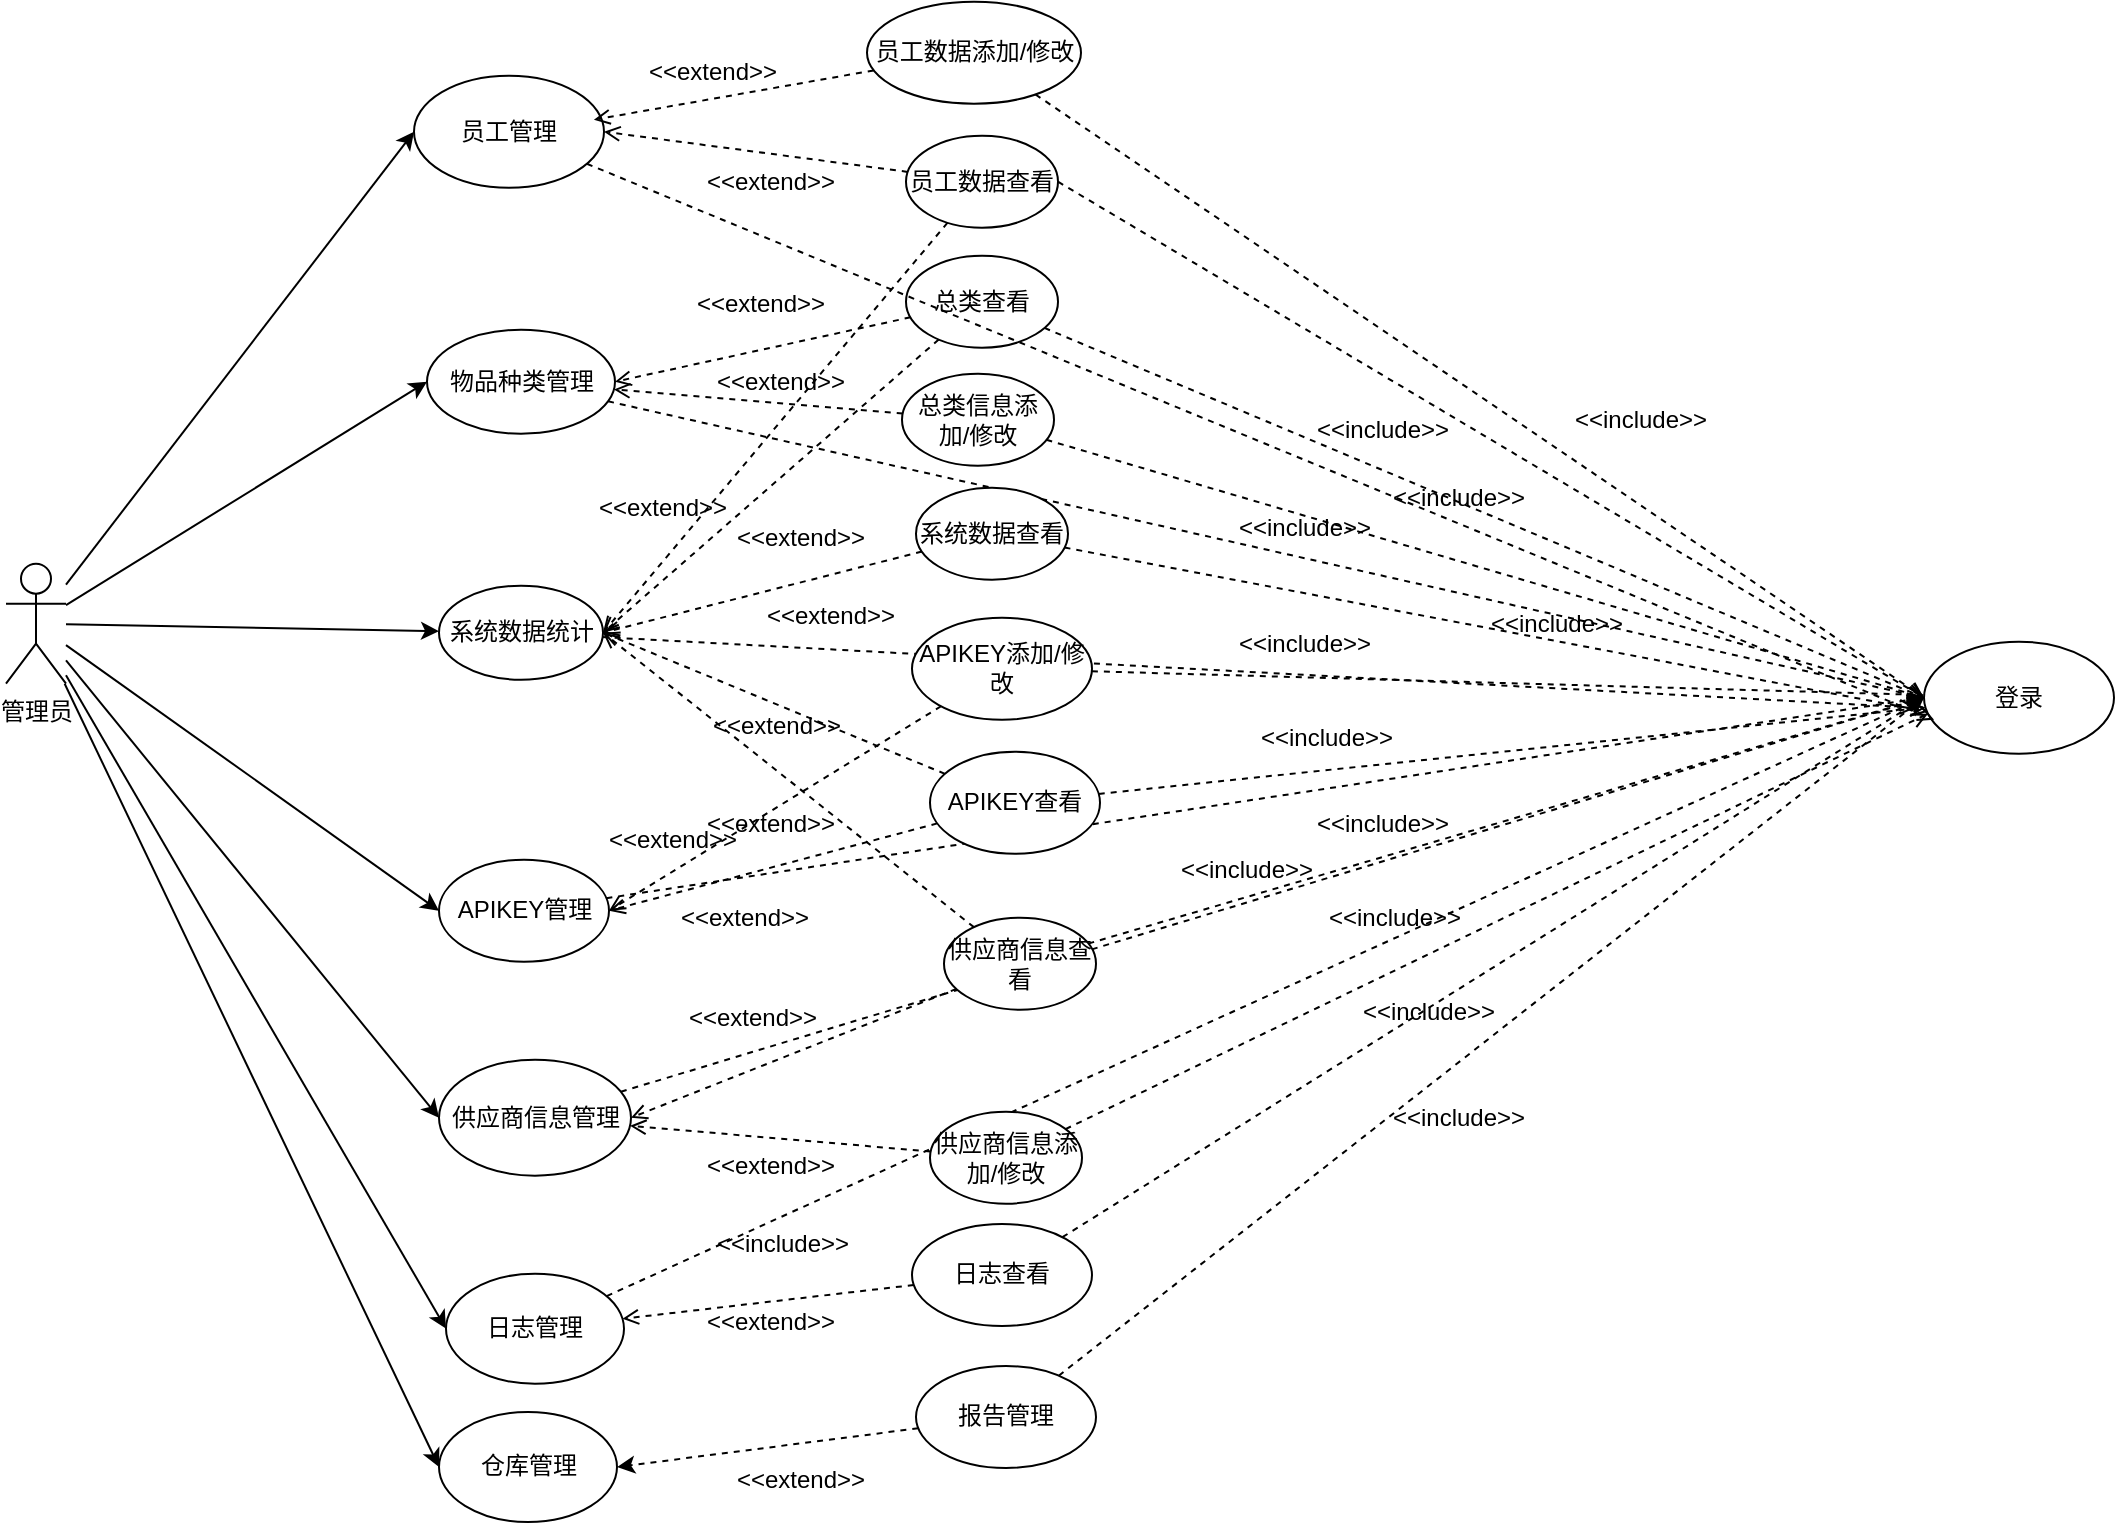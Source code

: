 <mxfile version="26.1.3">
  <diagram name="第 1 页" id="WtR9e3HdYUOJ1lMreugZ">
    <mxGraphModel dx="1442" dy="173" grid="0" gridSize="10" guides="1" tooltips="1" connect="1" arrows="1" fold="1" page="0" pageScale="1" pageWidth="827" pageHeight="1169" math="0" shadow="0">
      <root>
        <mxCell id="0" />
        <mxCell id="1" parent="0" />
        <mxCell id="2O5yJ_gwNrAF0E22G5KV-1" style="rounded=0;orthogonalLoop=1;jettySize=auto;html=1;entryX=0;entryY=0.5;entryDx=0;entryDy=0;" parent="1" source="2O5yJ_gwNrAF0E22G5KV-7" target="2O5yJ_gwNrAF0E22G5KV-8" edge="1">
          <mxGeometry relative="1" as="geometry" />
        </mxCell>
        <mxCell id="2O5yJ_gwNrAF0E22G5KV-2" style="rounded=0;orthogonalLoop=1;jettySize=auto;html=1;entryX=0;entryY=0.5;entryDx=0;entryDy=0;" parent="1" source="2O5yJ_gwNrAF0E22G5KV-7" target="2O5yJ_gwNrAF0E22G5KV-10" edge="1">
          <mxGeometry relative="1" as="geometry" />
        </mxCell>
        <mxCell id="2O5yJ_gwNrAF0E22G5KV-3" style="rounded=0;orthogonalLoop=1;jettySize=auto;html=1;" parent="1" source="2O5yJ_gwNrAF0E22G5KV-7" target="2O5yJ_gwNrAF0E22G5KV-16" edge="1">
          <mxGeometry relative="1" as="geometry" />
        </mxCell>
        <mxCell id="2O5yJ_gwNrAF0E22G5KV-4" style="rounded=0;orthogonalLoop=1;jettySize=auto;html=1;entryX=0;entryY=0.5;entryDx=0;entryDy=0;" parent="1" source="2O5yJ_gwNrAF0E22G5KV-7" target="2O5yJ_gwNrAF0E22G5KV-14" edge="1">
          <mxGeometry relative="1" as="geometry" />
        </mxCell>
        <mxCell id="2O5yJ_gwNrAF0E22G5KV-5" style="rounded=0;orthogonalLoop=1;jettySize=auto;html=1;entryX=0;entryY=0.5;entryDx=0;entryDy=0;" parent="1" source="2O5yJ_gwNrAF0E22G5KV-7" target="2O5yJ_gwNrAF0E22G5KV-12" edge="1">
          <mxGeometry relative="1" as="geometry" />
        </mxCell>
        <mxCell id="2O5yJ_gwNrAF0E22G5KV-6" style="rounded=0;orthogonalLoop=1;jettySize=auto;html=1;entryX=0;entryY=0.5;entryDx=0;entryDy=0;" parent="1" source="2O5yJ_gwNrAF0E22G5KV-7" target="2O5yJ_gwNrAF0E22G5KV-18" edge="1">
          <mxGeometry relative="1" as="geometry" />
        </mxCell>
        <mxCell id="M3r2F2XfNhi3SKQfJ6lG-3" style="rounded=0;orthogonalLoop=1;jettySize=auto;html=1;entryX=0;entryY=0.5;entryDx=0;entryDy=0;" edge="1" parent="1" source="2O5yJ_gwNrAF0E22G5KV-7" target="M3r2F2XfNhi3SKQfJ6lG-2">
          <mxGeometry relative="1" as="geometry" />
        </mxCell>
        <mxCell id="2O5yJ_gwNrAF0E22G5KV-7" value="管理员" style="shape=umlActor;verticalLabelPosition=bottom;verticalAlign=top;html=1;outlineConnect=0;" parent="1" vertex="1">
          <mxGeometry x="-269" y="976.857" width="30" height="60" as="geometry" />
        </mxCell>
        <mxCell id="2O5yJ_gwNrAF0E22G5KV-8" value="员工管理" style="ellipse;whiteSpace=wrap;html=1;" parent="1" vertex="1">
          <mxGeometry x="-65" y="732.857" width="95" height="56" as="geometry" />
        </mxCell>
        <mxCell id="2O5yJ_gwNrAF0E22G5KV-9" style="rounded=0;orthogonalLoop=1;jettySize=auto;html=1;entryX=0;entryY=0.5;entryDx=0;entryDy=0;dashed=1;endArrow=open;endFill=0;" parent="1" source="2O5yJ_gwNrAF0E22G5KV-10" target="2O5yJ_gwNrAF0E22G5KV-65" edge="1">
          <mxGeometry relative="1" as="geometry" />
        </mxCell>
        <mxCell id="2O5yJ_gwNrAF0E22G5KV-10" value="物品种类管理" style="ellipse;whiteSpace=wrap;html=1;" parent="1" vertex="1">
          <mxGeometry x="-58.5" y="859.857" width="94" height="52" as="geometry" />
        </mxCell>
        <mxCell id="2O5yJ_gwNrAF0E22G5KV-11" style="rounded=0;orthogonalLoop=1;jettySize=auto;html=1;entryX=0;entryY=0.5;entryDx=0;entryDy=0;dashed=1;endArrow=open;endFill=0;" parent="1" source="2O5yJ_gwNrAF0E22G5KV-12" target="2O5yJ_gwNrAF0E22G5KV-65" edge="1">
          <mxGeometry relative="1" as="geometry" />
        </mxCell>
        <mxCell id="2O5yJ_gwNrAF0E22G5KV-12" value="供应商信息管理" style="ellipse;whiteSpace=wrap;html=1;" parent="1" vertex="1">
          <mxGeometry x="-52.5" y="1224.857" width="96" height="58" as="geometry" />
        </mxCell>
        <mxCell id="2O5yJ_gwNrAF0E22G5KV-13" style="rounded=0;orthogonalLoop=1;jettySize=auto;html=1;entryX=0;entryY=0.5;entryDx=0;entryDy=0;dashed=1;endArrow=open;endFill=0;" parent="1" source="2O5yJ_gwNrAF0E22G5KV-14" target="2O5yJ_gwNrAF0E22G5KV-65" edge="1">
          <mxGeometry relative="1" as="geometry" />
        </mxCell>
        <mxCell id="2O5yJ_gwNrAF0E22G5KV-14" value="APIKEY管理" style="ellipse;whiteSpace=wrap;html=1;" parent="1" vertex="1">
          <mxGeometry x="-52.5" y="1124.857" width="85" height="51" as="geometry" />
        </mxCell>
        <mxCell id="2O5yJ_gwNrAF0E22G5KV-15" style="rounded=0;orthogonalLoop=1;jettySize=auto;html=1;dashed=1;endArrow=open;endFill=0;" parent="1" source="2O5yJ_gwNrAF0E22G5KV-16" edge="1">
          <mxGeometry relative="1" as="geometry">
            <mxPoint x="686" y="1048.857" as="targetPoint" />
          </mxGeometry>
        </mxCell>
        <mxCell id="2O5yJ_gwNrAF0E22G5KV-16" value="系统数据统计" style="ellipse;whiteSpace=wrap;html=1;" parent="1" vertex="1">
          <mxGeometry x="-52.5" y="987.857" width="82" height="47" as="geometry" />
        </mxCell>
        <mxCell id="2O5yJ_gwNrAF0E22G5KV-17" style="rounded=0;orthogonalLoop=1;jettySize=auto;html=1;entryX=0;entryY=0.5;entryDx=0;entryDy=0;dashed=1;endArrow=open;endFill=0;" parent="1" source="2O5yJ_gwNrAF0E22G5KV-18" target="2O5yJ_gwNrAF0E22G5KV-65" edge="1">
          <mxGeometry relative="1" as="geometry" />
        </mxCell>
        <mxCell id="2O5yJ_gwNrAF0E22G5KV-18" value="日志管理" style="ellipse;whiteSpace=wrap;html=1;" parent="1" vertex="1">
          <mxGeometry x="-49" y="1331.857" width="89" height="55" as="geometry" />
        </mxCell>
        <mxCell id="2O5yJ_gwNrAF0E22G5KV-19" style="rounded=0;orthogonalLoop=1;jettySize=auto;html=1;entryX=1;entryY=0.5;entryDx=0;entryDy=0;dashed=1;strokeColor=default;endArrow=open;endFill=0;" parent="1" source="2O5yJ_gwNrAF0E22G5KV-22" target="2O5yJ_gwNrAF0E22G5KV-16" edge="1">
          <mxGeometry relative="1" as="geometry" />
        </mxCell>
        <mxCell id="2O5yJ_gwNrAF0E22G5KV-20" style="rounded=0;orthogonalLoop=1;jettySize=auto;html=1;entryX=1;entryY=0.5;entryDx=0;entryDy=0;dashed=1;endArrow=open;endFill=0;" parent="1" source="2O5yJ_gwNrAF0E22G5KV-22" target="2O5yJ_gwNrAF0E22G5KV-8" edge="1">
          <mxGeometry relative="1" as="geometry" />
        </mxCell>
        <mxCell id="2O5yJ_gwNrAF0E22G5KV-21" style="rounded=0;orthogonalLoop=1;jettySize=auto;html=1;entryX=0;entryY=0.5;entryDx=0;entryDy=0;dashed=1;endArrow=open;endFill=0;exitX=1;exitY=0.5;exitDx=0;exitDy=0;" parent="1" source="2O5yJ_gwNrAF0E22G5KV-22" target="2O5yJ_gwNrAF0E22G5KV-65" edge="1">
          <mxGeometry relative="1" as="geometry" />
        </mxCell>
        <mxCell id="2O5yJ_gwNrAF0E22G5KV-22" value="员工数据查看" style="ellipse;whiteSpace=wrap;html=1;" parent="1" vertex="1">
          <mxGeometry x="181" y="762.857" width="76" height="46" as="geometry" />
        </mxCell>
        <mxCell id="2O5yJ_gwNrAF0E22G5KV-23" style="rounded=0;orthogonalLoop=1;jettySize=auto;html=1;entryX=0;entryY=0.5;entryDx=0;entryDy=0;dashed=1;endArrow=open;endFill=0;" parent="1" source="2O5yJ_gwNrAF0E22G5KV-24" target="2O5yJ_gwNrAF0E22G5KV-65" edge="1">
          <mxGeometry relative="1" as="geometry" />
        </mxCell>
        <mxCell id="2O5yJ_gwNrAF0E22G5KV-24" value="员工数据添加/修改" style="ellipse;whiteSpace=wrap;html=1;" parent="1" vertex="1">
          <mxGeometry x="161.5" y="695.857" width="107" height="51" as="geometry" />
        </mxCell>
        <mxCell id="2O5yJ_gwNrAF0E22G5KV-25" style="rounded=0;orthogonalLoop=1;jettySize=auto;html=1;entryX=1;entryY=0.5;entryDx=0;entryDy=0;dashed=1;endArrow=open;endFill=0;" parent="1" source="2O5yJ_gwNrAF0E22G5KV-28" target="2O5yJ_gwNrAF0E22G5KV-10" edge="1">
          <mxGeometry relative="1" as="geometry" />
        </mxCell>
        <mxCell id="2O5yJ_gwNrAF0E22G5KV-26" style="rounded=0;orthogonalLoop=1;jettySize=auto;html=1;entryX=1;entryY=0.5;entryDx=0;entryDy=0;dashed=1;endArrow=open;endFill=0;" parent="1" source="2O5yJ_gwNrAF0E22G5KV-28" target="2O5yJ_gwNrAF0E22G5KV-16" edge="1">
          <mxGeometry relative="1" as="geometry" />
        </mxCell>
        <mxCell id="2O5yJ_gwNrAF0E22G5KV-27" style="rounded=0;orthogonalLoop=1;jettySize=auto;html=1;entryX=0;entryY=0.5;entryDx=0;entryDy=0;dashed=1;endArrow=open;endFill=0;" parent="1" source="2O5yJ_gwNrAF0E22G5KV-28" target="2O5yJ_gwNrAF0E22G5KV-65" edge="1">
          <mxGeometry relative="1" as="geometry" />
        </mxCell>
        <mxCell id="2O5yJ_gwNrAF0E22G5KV-28" value="总类查看" style="ellipse;whiteSpace=wrap;html=1;" parent="1" vertex="1">
          <mxGeometry x="181" y="822.857" width="76" height="46" as="geometry" />
        </mxCell>
        <mxCell id="2O5yJ_gwNrAF0E22G5KV-29" style="rounded=0;orthogonalLoop=1;jettySize=auto;html=1;dashed=1;endArrow=open;endFill=0;" parent="1" source="2O5yJ_gwNrAF0E22G5KV-31" target="2O5yJ_gwNrAF0E22G5KV-10" edge="1">
          <mxGeometry relative="1" as="geometry" />
        </mxCell>
        <mxCell id="2O5yJ_gwNrAF0E22G5KV-30" style="rounded=0;orthogonalLoop=1;jettySize=auto;html=1;entryX=0;entryY=0.5;entryDx=0;entryDy=0;dashed=1;endArrow=open;endFill=0;" parent="1" source="2O5yJ_gwNrAF0E22G5KV-31" target="2O5yJ_gwNrAF0E22G5KV-65" edge="1">
          <mxGeometry relative="1" as="geometry" />
        </mxCell>
        <mxCell id="2O5yJ_gwNrAF0E22G5KV-31" value="总类信息添加/修改" style="ellipse;whiteSpace=wrap;html=1;" parent="1" vertex="1">
          <mxGeometry x="179" y="881.857" width="76" height="46" as="geometry" />
        </mxCell>
        <mxCell id="2O5yJ_gwNrAF0E22G5KV-32" style="rounded=0;orthogonalLoop=1;jettySize=auto;html=1;entryX=1;entryY=0.5;entryDx=0;entryDy=0;dashed=1;endArrow=open;endFill=0;" parent="1" source="2O5yJ_gwNrAF0E22G5KV-35" target="2O5yJ_gwNrAF0E22G5KV-16" edge="1">
          <mxGeometry relative="1" as="geometry" />
        </mxCell>
        <mxCell id="2O5yJ_gwNrAF0E22G5KV-33" style="rounded=0;orthogonalLoop=1;jettySize=auto;html=1;entryX=1;entryY=0.5;entryDx=0;entryDy=0;endArrow=open;endFill=0;dashed=1;" parent="1" source="2O5yJ_gwNrAF0E22G5KV-35" target="2O5yJ_gwNrAF0E22G5KV-12" edge="1">
          <mxGeometry relative="1" as="geometry" />
        </mxCell>
        <mxCell id="2O5yJ_gwNrAF0E22G5KV-34" style="rounded=0;orthogonalLoop=1;jettySize=auto;html=1;entryX=0;entryY=0.5;entryDx=0;entryDy=0;endArrow=open;endFill=0;dashed=1;" parent="1" source="2O5yJ_gwNrAF0E22G5KV-35" target="2O5yJ_gwNrAF0E22G5KV-65" edge="1">
          <mxGeometry relative="1" as="geometry" />
        </mxCell>
        <mxCell id="2O5yJ_gwNrAF0E22G5KV-35" value="供应商信息查看" style="ellipse;whiteSpace=wrap;html=1;" parent="1" vertex="1">
          <mxGeometry x="200" y="1153.857" width="76" height="46" as="geometry" />
        </mxCell>
        <mxCell id="2O5yJ_gwNrAF0E22G5KV-36" style="rounded=0;orthogonalLoop=1;jettySize=auto;html=1;dashed=1;endArrow=open;endFill=0;" parent="1" source="2O5yJ_gwNrAF0E22G5KV-37" target="2O5yJ_gwNrAF0E22G5KV-12" edge="1">
          <mxGeometry relative="1" as="geometry" />
        </mxCell>
        <mxCell id="2O5yJ_gwNrAF0E22G5KV-37" value="供应商信息添加/修改" style="ellipse;whiteSpace=wrap;html=1;" parent="1" vertex="1">
          <mxGeometry x="193" y="1250.857" width="76" height="46" as="geometry" />
        </mxCell>
        <mxCell id="2O5yJ_gwNrAF0E22G5KV-38" style="rounded=0;orthogonalLoop=1;jettySize=auto;html=1;entryX=1;entryY=0.5;entryDx=0;entryDy=0;dashed=1;endArrow=open;endFill=0;" parent="1" source="2O5yJ_gwNrAF0E22G5KV-41" target="2O5yJ_gwNrAF0E22G5KV-16" edge="1">
          <mxGeometry relative="1" as="geometry" />
        </mxCell>
        <mxCell id="2O5yJ_gwNrAF0E22G5KV-39" style="rounded=0;orthogonalLoop=1;jettySize=auto;html=1;entryX=1;entryY=0.5;entryDx=0;entryDy=0;endArrow=open;endFill=0;dashed=1;" parent="1" source="2O5yJ_gwNrAF0E22G5KV-41" target="2O5yJ_gwNrAF0E22G5KV-14" edge="1">
          <mxGeometry relative="1" as="geometry" />
        </mxCell>
        <mxCell id="2O5yJ_gwNrAF0E22G5KV-40" style="rounded=0;orthogonalLoop=1;jettySize=auto;html=1;dashed=1;endArrow=open;endFill=0;" parent="1" source="2O5yJ_gwNrAF0E22G5KV-41" target="2O5yJ_gwNrAF0E22G5KV-65" edge="1">
          <mxGeometry relative="1" as="geometry" />
        </mxCell>
        <mxCell id="2O5yJ_gwNrAF0E22G5KV-41" value="APIKEY查看" style="ellipse;whiteSpace=wrap;html=1;" parent="1" vertex="1">
          <mxGeometry x="193" y="1070.857" width="85" height="51" as="geometry" />
        </mxCell>
        <mxCell id="2O5yJ_gwNrAF0E22G5KV-42" style="rounded=0;orthogonalLoop=1;jettySize=auto;html=1;entryX=1;entryY=0.5;entryDx=0;entryDy=0;dashed=1;endArrow=open;endFill=0;" parent="1" source="2O5yJ_gwNrAF0E22G5KV-44" target="2O5yJ_gwNrAF0E22G5KV-14" edge="1">
          <mxGeometry relative="1" as="geometry" />
        </mxCell>
        <mxCell id="2O5yJ_gwNrAF0E22G5KV-43" style="rounded=0;orthogonalLoop=1;jettySize=auto;html=1;dashed=1;endArrow=open;endFill=0;" parent="1" source="2O5yJ_gwNrAF0E22G5KV-44" target="2O5yJ_gwNrAF0E22G5KV-65" edge="1">
          <mxGeometry relative="1" as="geometry" />
        </mxCell>
        <mxCell id="2O5yJ_gwNrAF0E22G5KV-44" value="APIKEY添加/修改" style="ellipse;whiteSpace=wrap;html=1;" parent="1" vertex="1">
          <mxGeometry x="184" y="1003.857" width="90" height="51" as="geometry" />
        </mxCell>
        <mxCell id="2O5yJ_gwNrAF0E22G5KV-45" style="rounded=0;orthogonalLoop=1;jettySize=auto;html=1;dashed=1;endArrow=open;endFill=0;" parent="1" source="2O5yJ_gwNrAF0E22G5KV-47" target="2O5yJ_gwNrAF0E22G5KV-18" edge="1">
          <mxGeometry relative="1" as="geometry" />
        </mxCell>
        <mxCell id="2O5yJ_gwNrAF0E22G5KV-46" style="rounded=0;orthogonalLoop=1;jettySize=auto;html=1;entryX=0;entryY=0.5;entryDx=0;entryDy=0;endArrow=open;endFill=0;dashed=1;" parent="1" source="2O5yJ_gwNrAF0E22G5KV-47" target="2O5yJ_gwNrAF0E22G5KV-65" edge="1">
          <mxGeometry relative="1" as="geometry" />
        </mxCell>
        <mxCell id="2O5yJ_gwNrAF0E22G5KV-47" value="日志查看" style="ellipse;whiteSpace=wrap;html=1;" parent="1" vertex="1">
          <mxGeometry x="184" y="1306.997" width="90" height="51" as="geometry" />
        </mxCell>
        <mxCell id="2O5yJ_gwNrAF0E22G5KV-48" style="rounded=0;orthogonalLoop=1;jettySize=auto;html=1;entryX=1;entryY=0.5;entryDx=0;entryDy=0;dashed=1;endArrow=open;endFill=0;" parent="1" source="2O5yJ_gwNrAF0E22G5KV-49" target="2O5yJ_gwNrAF0E22G5KV-16" edge="1">
          <mxGeometry relative="1" as="geometry" />
        </mxCell>
        <mxCell id="2O5yJ_gwNrAF0E22G5KV-49" value="系统数据查看" style="ellipse;whiteSpace=wrap;html=1;" parent="1" vertex="1">
          <mxGeometry x="186" y="938.857" width="76" height="46" as="geometry" />
        </mxCell>
        <mxCell id="2O5yJ_gwNrAF0E22G5KV-50" value="&amp;lt;&amp;lt;extend&amp;gt;&amp;gt;" style="text;html=1;align=center;verticalAlign=middle;resizable=0;points=[];autosize=1;strokeColor=none;fillColor=none;" parent="1" vertex="1">
          <mxGeometry x="18" y="935.857" width="82" height="26" as="geometry" />
        </mxCell>
        <mxCell id="2O5yJ_gwNrAF0E22G5KV-51" style="rounded=0;orthogonalLoop=1;jettySize=auto;html=1;entryX=0.947;entryY=0.393;entryDx=0;entryDy=0;entryPerimeter=0;dashed=1;endArrow=open;endFill=0;" parent="1" source="2O5yJ_gwNrAF0E22G5KV-24" target="2O5yJ_gwNrAF0E22G5KV-8" edge="1">
          <mxGeometry relative="1" as="geometry" />
        </mxCell>
        <mxCell id="2O5yJ_gwNrAF0E22G5KV-52" value="&amp;lt;&amp;lt;extend&amp;gt;&amp;gt;" style="text;html=1;align=center;verticalAlign=middle;resizable=0;points=[];autosize=1;strokeColor=none;fillColor=none;" parent="1" vertex="1">
          <mxGeometry x="43" y="717.857" width="82" height="26" as="geometry" />
        </mxCell>
        <mxCell id="2O5yJ_gwNrAF0E22G5KV-53" value="&amp;lt;&amp;lt;extend&amp;gt;&amp;gt;" style="text;html=1;align=center;verticalAlign=middle;resizable=0;points=[];autosize=1;strokeColor=none;fillColor=none;" parent="1" vertex="1">
          <mxGeometry x="72" y="772.857" width="82" height="26" as="geometry" />
        </mxCell>
        <mxCell id="2O5yJ_gwNrAF0E22G5KV-54" value="&amp;lt;&amp;lt;extend&amp;gt;&amp;gt;" style="text;html=1;align=center;verticalAlign=middle;resizable=0;points=[];autosize=1;strokeColor=none;fillColor=none;" parent="1" vertex="1">
          <mxGeometry x="67" y="833.857" width="82" height="26" as="geometry" />
        </mxCell>
        <mxCell id="2O5yJ_gwNrAF0E22G5KV-55" value="&amp;lt;&amp;lt;extend&amp;gt;&amp;gt;" style="text;html=1;align=center;verticalAlign=middle;resizable=0;points=[];autosize=1;strokeColor=none;fillColor=none;" parent="1" vertex="1">
          <mxGeometry x="77" y="872.857" width="82" height="26" as="geometry" />
        </mxCell>
        <mxCell id="2O5yJ_gwNrAF0E22G5KV-56" value="&amp;lt;&amp;lt;extend&amp;gt;&amp;gt;" style="text;html=1;align=center;verticalAlign=middle;resizable=0;points=[];autosize=1;strokeColor=none;fillColor=none;" parent="1" vertex="1">
          <mxGeometry x="87" y="950.857" width="82" height="26" as="geometry" />
        </mxCell>
        <mxCell id="2O5yJ_gwNrAF0E22G5KV-57" value="&amp;lt;&amp;lt;extend&amp;gt;&amp;gt;" style="text;html=1;align=center;verticalAlign=middle;resizable=0;points=[];autosize=1;strokeColor=none;fillColor=none;" parent="1" vertex="1">
          <mxGeometry x="102" y="989.857" width="82" height="26" as="geometry" />
        </mxCell>
        <mxCell id="2O5yJ_gwNrAF0E22G5KV-58" value="&amp;lt;&amp;lt;extend&amp;gt;&amp;gt;" style="text;html=1;align=center;verticalAlign=middle;resizable=0;points=[];autosize=1;strokeColor=none;fillColor=none;" parent="1" vertex="1">
          <mxGeometry x="75" y="1044.857" width="82" height="26" as="geometry" />
        </mxCell>
        <mxCell id="2O5yJ_gwNrAF0E22G5KV-59" value="&amp;lt;&amp;lt;extend&amp;gt;&amp;gt;" style="text;html=1;align=center;verticalAlign=middle;resizable=0;points=[];autosize=1;strokeColor=none;fillColor=none;" parent="1" vertex="1">
          <mxGeometry x="72" y="1093.857" width="82" height="26" as="geometry" />
        </mxCell>
        <mxCell id="2O5yJ_gwNrAF0E22G5KV-60" value="&amp;lt;&amp;lt;extend&amp;gt;&amp;gt;" style="text;html=1;align=center;verticalAlign=middle;resizable=0;points=[];autosize=1;strokeColor=none;fillColor=none;" parent="1" vertex="1">
          <mxGeometry x="23" y="1101.857" width="82" height="26" as="geometry" />
        </mxCell>
        <mxCell id="2O5yJ_gwNrAF0E22G5KV-61" value="&amp;lt;&amp;lt;extend&amp;gt;&amp;gt;" style="text;html=1;align=center;verticalAlign=middle;resizable=0;points=[];autosize=1;strokeColor=none;fillColor=none;" parent="1" vertex="1">
          <mxGeometry x="59" y="1140.857" width="82" height="26" as="geometry" />
        </mxCell>
        <mxCell id="2O5yJ_gwNrAF0E22G5KV-62" value="&amp;lt;&amp;lt;extend&amp;gt;&amp;gt;" style="text;html=1;align=center;verticalAlign=middle;resizable=0;points=[];autosize=1;strokeColor=none;fillColor=none;" parent="1" vertex="1">
          <mxGeometry x="63" y="1190.857" width="82" height="26" as="geometry" />
        </mxCell>
        <mxCell id="2O5yJ_gwNrAF0E22G5KV-63" value="&amp;lt;&amp;lt;extend&amp;gt;&amp;gt;" style="text;html=1;align=center;verticalAlign=middle;resizable=0;points=[];autosize=1;strokeColor=none;fillColor=none;" parent="1" vertex="1">
          <mxGeometry x="72" y="1264.857" width="82" height="26" as="geometry" />
        </mxCell>
        <mxCell id="2O5yJ_gwNrAF0E22G5KV-64" value="&amp;lt;&amp;lt;extend&amp;gt;&amp;gt;" style="text;html=1;align=center;verticalAlign=middle;resizable=0;points=[];autosize=1;strokeColor=none;fillColor=none;" parent="1" vertex="1">
          <mxGeometry x="72" y="1342.857" width="82" height="26" as="geometry" />
        </mxCell>
        <mxCell id="2O5yJ_gwNrAF0E22G5KV-65" value="登录" style="ellipse;whiteSpace=wrap;html=1;" parent="1" vertex="1">
          <mxGeometry x="690" y="1015.857" width="95" height="56" as="geometry" />
        </mxCell>
        <mxCell id="2O5yJ_gwNrAF0E22G5KV-66" value="&amp;lt;&amp;lt;include&amp;gt;&amp;gt;" style="text;html=1;align=center;verticalAlign=middle;resizable=0;points=[];autosize=1;strokeColor=none;fillColor=none;" parent="1" vertex="1">
          <mxGeometry x="506" y="891.857" width="84" height="26" as="geometry" />
        </mxCell>
        <mxCell id="2O5yJ_gwNrAF0E22G5KV-67" value="&amp;lt;&amp;lt;include&amp;gt;&amp;gt;" style="text;html=1;align=center;verticalAlign=middle;resizable=0;points=[];autosize=1;strokeColor=none;fillColor=none;" parent="1" vertex="1">
          <mxGeometry x="415" y="930.857" width="84" height="26" as="geometry" />
        </mxCell>
        <mxCell id="2O5yJ_gwNrAF0E22G5KV-68" value="&amp;lt;&amp;lt;include&amp;gt;&amp;gt;" style="text;html=1;align=center;verticalAlign=middle;resizable=0;points=[];autosize=1;strokeColor=none;fillColor=none;" parent="1" vertex="1">
          <mxGeometry x="377" y="896.857" width="84" height="26" as="geometry" />
        </mxCell>
        <mxCell id="2O5yJ_gwNrAF0E22G5KV-69" value="&amp;lt;&amp;lt;include&amp;gt;&amp;gt;" style="text;html=1;align=center;verticalAlign=middle;resizable=0;points=[];autosize=1;strokeColor=none;fillColor=none;" parent="1" vertex="1">
          <mxGeometry x="464" y="993.857" width="84" height="26" as="geometry" />
        </mxCell>
        <mxCell id="2O5yJ_gwNrAF0E22G5KV-70" style="rounded=0;orthogonalLoop=1;jettySize=auto;html=1;entryX=0.021;entryY=0.625;entryDx=0;entryDy=0;entryPerimeter=0;dashed=1;endArrow=open;endFill=0;" parent="1" source="2O5yJ_gwNrAF0E22G5KV-49" target="2O5yJ_gwNrAF0E22G5KV-65" edge="1">
          <mxGeometry relative="1" as="geometry" />
        </mxCell>
        <mxCell id="2O5yJ_gwNrAF0E22G5KV-71" value="&amp;lt;&amp;lt;include&amp;gt;&amp;gt;" style="text;html=1;align=center;verticalAlign=middle;resizable=0;points=[];autosize=1;strokeColor=none;fillColor=none;" parent="1" vertex="1">
          <mxGeometry x="338" y="945.857" width="84" height="26" as="geometry" />
        </mxCell>
        <mxCell id="2O5yJ_gwNrAF0E22G5KV-72" value="&amp;lt;&amp;lt;include&amp;gt;&amp;gt;" style="text;html=1;align=center;verticalAlign=middle;resizable=0;points=[];autosize=1;strokeColor=none;fillColor=none;" parent="1" vertex="1">
          <mxGeometry x="338" y="1003.857" width="84" height="26" as="geometry" />
        </mxCell>
        <mxCell id="2O5yJ_gwNrAF0E22G5KV-73" value="&amp;lt;&amp;lt;include&amp;gt;&amp;gt;" style="text;html=1;align=center;verticalAlign=middle;resizable=0;points=[];autosize=1;strokeColor=none;fillColor=none;" parent="1" vertex="1">
          <mxGeometry x="349" y="1050.857" width="84" height="26" as="geometry" />
        </mxCell>
        <mxCell id="2O5yJ_gwNrAF0E22G5KV-74" value="&amp;lt;&amp;lt;include&amp;gt;&amp;gt;" style="text;html=1;align=center;verticalAlign=middle;resizable=0;points=[];autosize=1;strokeColor=none;fillColor=none;" parent="1" vertex="1">
          <mxGeometry x="377" y="1093.857" width="84" height="26" as="geometry" />
        </mxCell>
        <mxCell id="2O5yJ_gwNrAF0E22G5KV-75" style="rounded=0;orthogonalLoop=1;jettySize=auto;html=1;entryX=0.021;entryY=0.643;entryDx=0;entryDy=0;entryPerimeter=0;endArrow=open;endFill=0;dashed=1;" parent="1" source="2O5yJ_gwNrAF0E22G5KV-37" target="2O5yJ_gwNrAF0E22G5KV-65" edge="1">
          <mxGeometry relative="1" as="geometry" />
        </mxCell>
        <mxCell id="2O5yJ_gwNrAF0E22G5KV-76" value="&amp;lt;&amp;lt;include&amp;gt;&amp;gt;" style="text;html=1;align=center;verticalAlign=middle;resizable=0;points=[];autosize=1;strokeColor=none;fillColor=none;" parent="1" vertex="1">
          <mxGeometry x="383" y="1140.857" width="84" height="26" as="geometry" />
        </mxCell>
        <mxCell id="2O5yJ_gwNrAF0E22G5KV-77" value="&amp;lt;&amp;lt;include&amp;gt;&amp;gt;" style="text;html=1;align=center;verticalAlign=middle;resizable=0;points=[];autosize=1;strokeColor=none;fillColor=none;" parent="1" vertex="1">
          <mxGeometry x="400" y="1187.857" width="84" height="26" as="geometry" />
        </mxCell>
        <mxCell id="2O5yJ_gwNrAF0E22G5KV-78" value="&amp;lt;&amp;lt;include&amp;gt;&amp;gt;" style="text;html=1;align=center;verticalAlign=middle;resizable=0;points=[];autosize=1;strokeColor=none;fillColor=none;" parent="1" vertex="1">
          <mxGeometry x="77" y="1303.857" width="84" height="26" as="geometry" />
        </mxCell>
        <mxCell id="2O5yJ_gwNrAF0E22G5KV-79" value="&amp;lt;&amp;lt;include&amp;gt;&amp;gt;" style="text;html=1;align=center;verticalAlign=middle;resizable=0;points=[];autosize=1;strokeColor=none;fillColor=none;" parent="1" vertex="1">
          <mxGeometry x="309" y="1116.857" width="84" height="26" as="geometry" />
        </mxCell>
        <mxCell id="2O5yJ_gwNrAF0E22G5KV-80" style="rounded=0;orthogonalLoop=1;jettySize=auto;html=1;entryX=0.053;entryY=0.696;entryDx=0;entryDy=0;entryPerimeter=0;dashed=1;endArrow=open;endFill=0;" parent="1" source="2O5yJ_gwNrAF0E22G5KV-8" target="2O5yJ_gwNrAF0E22G5KV-65" edge="1">
          <mxGeometry relative="1" as="geometry" />
        </mxCell>
        <mxCell id="M3r2F2XfNhi3SKQfJ6lG-4" style="rounded=0;orthogonalLoop=1;jettySize=auto;html=1;entryX=1;entryY=0.5;entryDx=0;entryDy=0;dashed=1;" edge="1" parent="1" source="M3r2F2XfNhi3SKQfJ6lG-1" target="M3r2F2XfNhi3SKQfJ6lG-2">
          <mxGeometry relative="1" as="geometry" />
        </mxCell>
        <mxCell id="M3r2F2XfNhi3SKQfJ6lG-6" style="rounded=0;orthogonalLoop=1;jettySize=auto;html=1;entryX=0;entryY=0.5;entryDx=0;entryDy=0;dashed=1;" edge="1" parent="1" source="M3r2F2XfNhi3SKQfJ6lG-1" target="2O5yJ_gwNrAF0E22G5KV-65">
          <mxGeometry relative="1" as="geometry" />
        </mxCell>
        <mxCell id="M3r2F2XfNhi3SKQfJ6lG-1" value="报告管理" style="ellipse;whiteSpace=wrap;html=1;" vertex="1" parent="1">
          <mxGeometry x="186" y="1377.997" width="90" height="51" as="geometry" />
        </mxCell>
        <mxCell id="M3r2F2XfNhi3SKQfJ6lG-2" value="仓库管理" style="ellipse;whiteSpace=wrap;html=1;" vertex="1" parent="1">
          <mxGeometry x="-52.5" y="1400.997" width="89" height="55" as="geometry" />
        </mxCell>
        <mxCell id="M3r2F2XfNhi3SKQfJ6lG-5" value="&amp;lt;&amp;lt;extend&amp;gt;&amp;gt;" style="text;html=1;align=center;verticalAlign=middle;resizable=0;points=[];autosize=1;strokeColor=none;fillColor=none;" vertex="1" parent="1">
          <mxGeometry x="87" y="1421.997" width="82" height="26" as="geometry" />
        </mxCell>
        <mxCell id="M3r2F2XfNhi3SKQfJ6lG-7" value="&amp;lt;&amp;lt;include&amp;gt;&amp;gt;" style="text;html=1;align=center;verticalAlign=middle;resizable=0;points=[];autosize=1;strokeColor=none;fillColor=none;" vertex="1" parent="1">
          <mxGeometry x="415" y="1240.857" width="84" height="26" as="geometry" />
        </mxCell>
      </root>
    </mxGraphModel>
  </diagram>
</mxfile>
